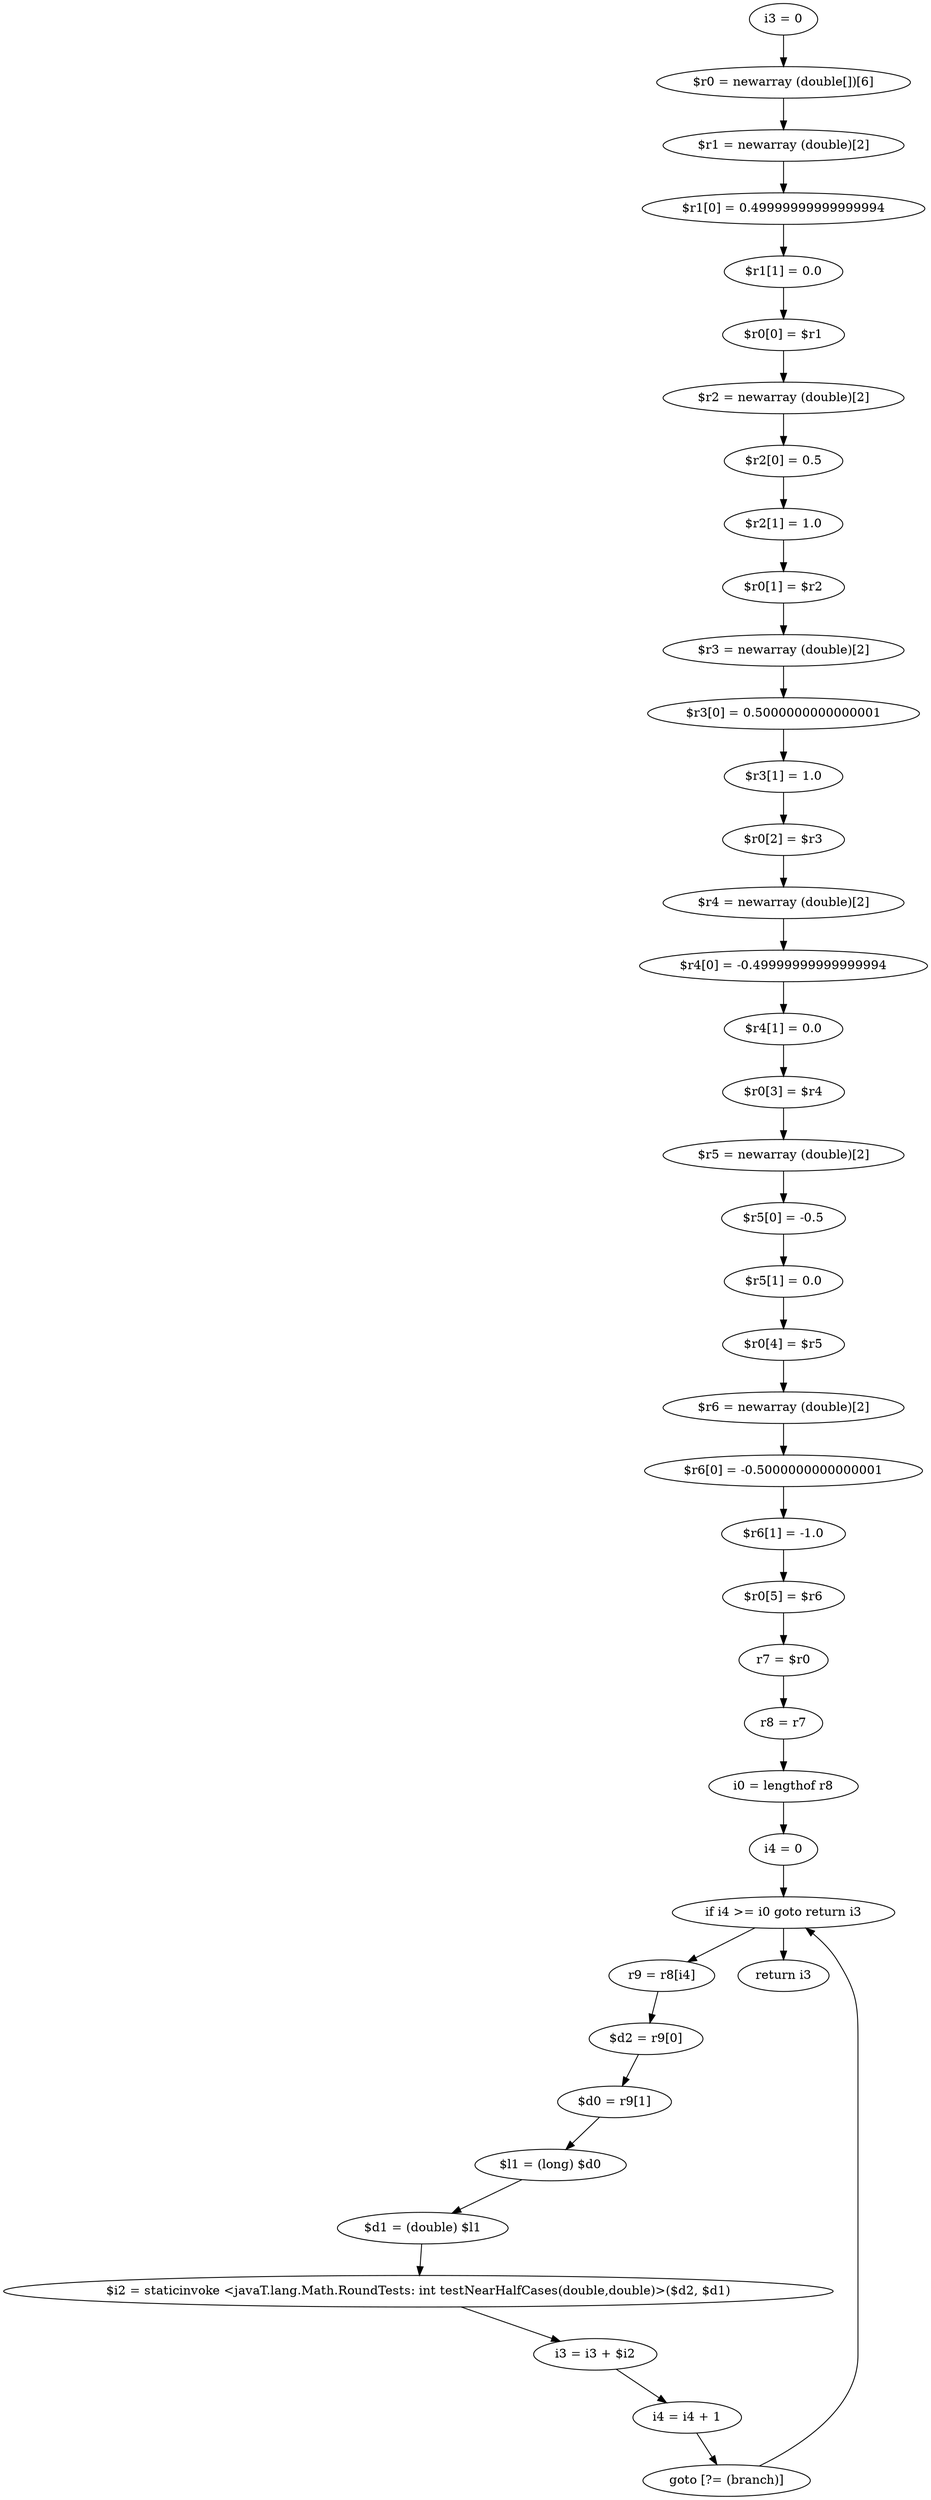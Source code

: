 digraph "unitGraph" {
    "i3 = 0"
    "$r0 = newarray (double[])[6]"
    "$r1 = newarray (double)[2]"
    "$r1[0] = 0.49999999999999994"
    "$r1[1] = 0.0"
    "$r0[0] = $r1"
    "$r2 = newarray (double)[2]"
    "$r2[0] = 0.5"
    "$r2[1] = 1.0"
    "$r0[1] = $r2"
    "$r3 = newarray (double)[2]"
    "$r3[0] = 0.5000000000000001"
    "$r3[1] = 1.0"
    "$r0[2] = $r3"
    "$r4 = newarray (double)[2]"
    "$r4[0] = -0.49999999999999994"
    "$r4[1] = 0.0"
    "$r0[3] = $r4"
    "$r5 = newarray (double)[2]"
    "$r5[0] = -0.5"
    "$r5[1] = 0.0"
    "$r0[4] = $r5"
    "$r6 = newarray (double)[2]"
    "$r6[0] = -0.5000000000000001"
    "$r6[1] = -1.0"
    "$r0[5] = $r6"
    "r7 = $r0"
    "r8 = r7"
    "i0 = lengthof r8"
    "i4 = 0"
    "if i4 >= i0 goto return i3"
    "r9 = r8[i4]"
    "$d2 = r9[0]"
    "$d0 = r9[1]"
    "$l1 = (long) $d0"
    "$d1 = (double) $l1"
    "$i2 = staticinvoke <javaT.lang.Math.RoundTests: int testNearHalfCases(double,double)>($d2, $d1)"
    "i3 = i3 + $i2"
    "i4 = i4 + 1"
    "goto [?= (branch)]"
    "return i3"
    "i3 = 0"->"$r0 = newarray (double[])[6]";
    "$r0 = newarray (double[])[6]"->"$r1 = newarray (double)[2]";
    "$r1 = newarray (double)[2]"->"$r1[0] = 0.49999999999999994";
    "$r1[0] = 0.49999999999999994"->"$r1[1] = 0.0";
    "$r1[1] = 0.0"->"$r0[0] = $r1";
    "$r0[0] = $r1"->"$r2 = newarray (double)[2]";
    "$r2 = newarray (double)[2]"->"$r2[0] = 0.5";
    "$r2[0] = 0.5"->"$r2[1] = 1.0";
    "$r2[1] = 1.0"->"$r0[1] = $r2";
    "$r0[1] = $r2"->"$r3 = newarray (double)[2]";
    "$r3 = newarray (double)[2]"->"$r3[0] = 0.5000000000000001";
    "$r3[0] = 0.5000000000000001"->"$r3[1] = 1.0";
    "$r3[1] = 1.0"->"$r0[2] = $r3";
    "$r0[2] = $r3"->"$r4 = newarray (double)[2]";
    "$r4 = newarray (double)[2]"->"$r4[0] = -0.49999999999999994";
    "$r4[0] = -0.49999999999999994"->"$r4[1] = 0.0";
    "$r4[1] = 0.0"->"$r0[3] = $r4";
    "$r0[3] = $r4"->"$r5 = newarray (double)[2]";
    "$r5 = newarray (double)[2]"->"$r5[0] = -0.5";
    "$r5[0] = -0.5"->"$r5[1] = 0.0";
    "$r5[1] = 0.0"->"$r0[4] = $r5";
    "$r0[4] = $r5"->"$r6 = newarray (double)[2]";
    "$r6 = newarray (double)[2]"->"$r6[0] = -0.5000000000000001";
    "$r6[0] = -0.5000000000000001"->"$r6[1] = -1.0";
    "$r6[1] = -1.0"->"$r0[5] = $r6";
    "$r0[5] = $r6"->"r7 = $r0";
    "r7 = $r0"->"r8 = r7";
    "r8 = r7"->"i0 = lengthof r8";
    "i0 = lengthof r8"->"i4 = 0";
    "i4 = 0"->"if i4 >= i0 goto return i3";
    "if i4 >= i0 goto return i3"->"r9 = r8[i4]";
    "if i4 >= i0 goto return i3"->"return i3";
    "r9 = r8[i4]"->"$d2 = r9[0]";
    "$d2 = r9[0]"->"$d0 = r9[1]";
    "$d0 = r9[1]"->"$l1 = (long) $d0";
    "$l1 = (long) $d0"->"$d1 = (double) $l1";
    "$d1 = (double) $l1"->"$i2 = staticinvoke <javaT.lang.Math.RoundTests: int testNearHalfCases(double,double)>($d2, $d1)";
    "$i2 = staticinvoke <javaT.lang.Math.RoundTests: int testNearHalfCases(double,double)>($d2, $d1)"->"i3 = i3 + $i2";
    "i3 = i3 + $i2"->"i4 = i4 + 1";
    "i4 = i4 + 1"->"goto [?= (branch)]";
    "goto [?= (branch)]"->"if i4 >= i0 goto return i3";
}
